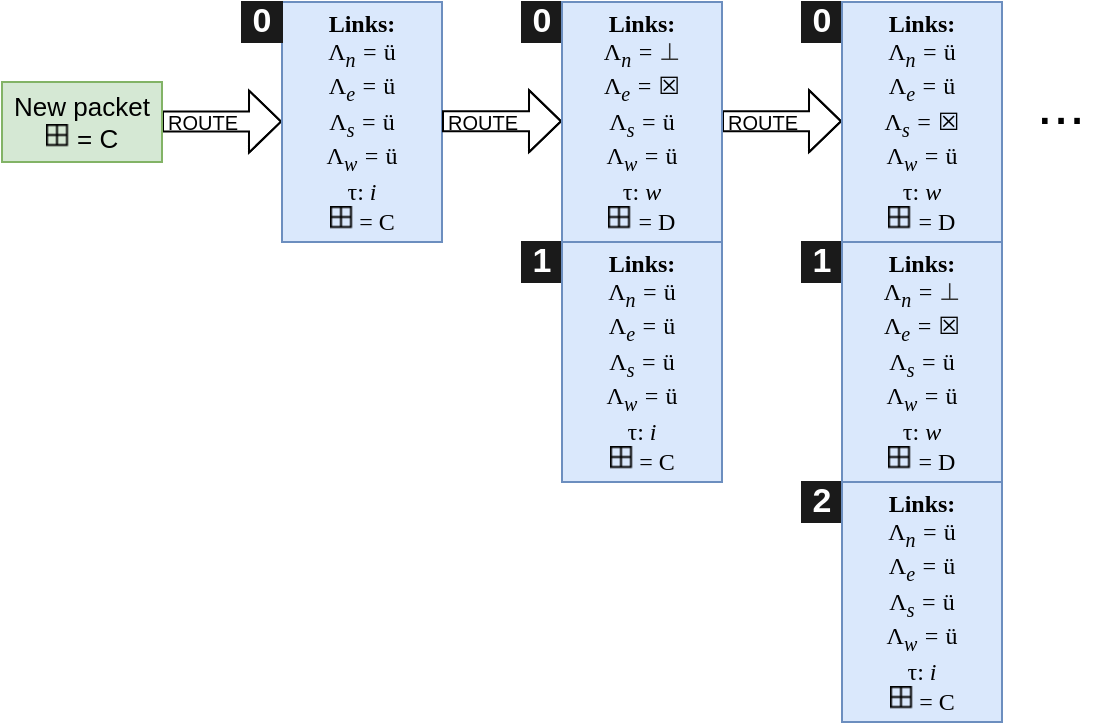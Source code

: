 <mxfile version="13.2.4" type="device"><diagram id="74QBZsCg9uEwnmKXzU9N" name="Page-1"><mxGraphModel dx="813" dy="470" grid="1" gridSize="10" guides="1" tooltips="1" connect="1" arrows="1" fold="1" page="1" pageScale="1" pageWidth="827" pageHeight="1169" math="0" shadow="0"><root><mxCell id="0"/><mxCell id="1" parent="0"/><mxCell id="403MFuoorxIDvUBp1aZ1-1" style="edgeStyle=orthogonalEdgeStyle;rounded=0;orthogonalLoop=1;jettySize=auto;html=1;exitX=1;exitY=0.5;exitDx=0;exitDy=0;entryX=0;entryY=0.5;entryDx=0;entryDy=0;fontSize=13;shape=flexArrow;strokeWidth=1;endSize=5;" edge="1" parent="1"><mxGeometry relative="1" as="geometry"><mxPoint x="210" y="239.81" as="sourcePoint"/><mxPoint x="270" y="239.81" as="targetPoint"/><Array as="points"><mxPoint x="250" y="239.81"/><mxPoint x="250" y="239.81"/></Array></mxGeometry></mxCell><mxCell id="403MFuoorxIDvUBp1aZ1-2" value="ROUTE" style="edgeLabel;html=1;align=center;verticalAlign=middle;resizable=0;points=[];fontSize=10;labelBackgroundColor=none;" vertex="1" connectable="0" parent="403MFuoorxIDvUBp1aZ1-1"><mxGeometry x="-0.36" y="-6" relative="1" as="geometry"><mxPoint x="0.83" y="-5.8" as="offset"/></mxGeometry></mxCell><mxCell id="403MFuoorxIDvUBp1aZ1-3" value="New packet&lt;br style=&quot;font-size: 13px&quot;&gt;&lt;img src=&quot;data:image/png;base64,iVBORw0KGgoAAAANSUhEUgAAAAwAAAAMCAYAAABWdVznAAAAP0lEQVQoFWNgYGD4TwJmAAGQBnSAVwyvJJJJcHVwBjZJbGJkaQBpIgaDLSTLBiSnEjaEPjYQ42FsLkH3CiYfAMZfOMjbJRjbAAAAAElFTkSuQmCC&quot; alt=&quot;&quot;&gt;&amp;nbsp;= C" style="rounded=0;whiteSpace=wrap;html=1;fillColor=#d5e8d4;strokeColor=#82b366;fontSize=13;" vertex="1" parent="1"><mxGeometry x="130" y="220" width="80" height="40" as="geometry"/></mxCell><mxCell id="403MFuoorxIDvUBp1aZ1-4" value="&lt;b&gt;Links:&lt;br&gt;&lt;/b&gt;&lt;font face=&quot;Georgia&quot;&gt;Λ&lt;i&gt;&lt;sub&gt;n&lt;/sub&gt; =&lt;/i&gt;&lt;/font&gt;&amp;nbsp;&lt;font face=&quot;Wingdings&quot;&gt;ü&lt;/font&gt;&lt;br&gt;&lt;font face=&quot;Georgia&quot;&gt;Λ&lt;i&gt;&lt;sub&gt;e&lt;/sub&gt;&amp;nbsp;=&lt;/i&gt;&lt;/font&gt;&amp;nbsp;&lt;span style=&quot;font-family: &amp;#34;wingdings&amp;#34;&quot;&gt;ü&lt;/span&gt;&lt;br&gt;&lt;font face=&quot;Georgia&quot;&gt;Λ&lt;i&gt;&lt;sub&gt;s&lt;/sub&gt;&amp;nbsp;=&lt;/i&gt;&lt;/font&gt;&amp;nbsp;&lt;span style=&quot;font-family: &amp;#34;wingdings&amp;#34;&quot;&gt;ü&lt;/span&gt;&lt;br&gt;&lt;font face=&quot;Georgia&quot;&gt;Λ&lt;i&gt;&lt;sub&gt;w&lt;/sub&gt;&amp;nbsp;=&lt;/i&gt;&lt;/font&gt;&amp;nbsp;&lt;span style=&quot;font-family: &amp;#34;wingdings&amp;#34;&quot;&gt;ü&lt;/span&gt;&lt;br&gt;&lt;font face=&quot;Georgia&quot;&gt;τ&lt;/font&gt;: &lt;font face=&quot;Georgia&quot;&gt;&lt;i&gt;i&lt;/i&gt;&lt;/font&gt;&lt;br&gt;&lt;img src=&quot;data:image/png;base64,iVBORw0KGgoAAAANSUhEUgAAAAwAAAAMCAYAAABWdVznAAAAP0lEQVQoFWNgYGD4TwJmAAGQBnSAVwyvJJJJcHVwBjZJbGJkaQBpIgaDLSTLBiSnEjaEPjYQ42FsLkH3CiYfAMZfOMjbJRjbAAAAAElFTkSuQmCC&quot; alt=&quot;&quot;&gt;&amp;nbsp;=&amp;nbsp;C" style="rounded=0;whiteSpace=wrap;html=1;fillColor=#dae8fc;strokeColor=#6c8ebf;spacing=1;fontFamily=Wingdings 2;" vertex="1" parent="1"><mxGeometry x="270" y="180" width="80" height="120" as="geometry"/></mxCell><mxCell id="403MFuoorxIDvUBp1aZ1-5" value="0" style="whiteSpace=wrap;html=1;aspect=fixed;fontSize=17;fillColor=#1A1A1A;strokeColor=#1A1A1A;fontColor=#ffffff;fontStyle=1;horizontal=1;" vertex="1" parent="1"><mxGeometry x="250" y="180" width="20" height="20" as="geometry"/></mxCell><mxCell id="403MFuoorxIDvUBp1aZ1-6" style="edgeStyle=orthogonalEdgeStyle;rounded=0;orthogonalLoop=1;jettySize=auto;html=1;exitX=1;exitY=0.5;exitDx=0;exitDy=0;entryX=0;entryY=0.5;entryDx=0;entryDy=0;fontSize=13;shape=flexArrow;strokeWidth=1;endSize=5;" edge="1" parent="1"><mxGeometry relative="1" as="geometry"><mxPoint x="350" y="239.61" as="sourcePoint"/><mxPoint x="410" y="239.61" as="targetPoint"/><Array as="points"><mxPoint x="390" y="239.61"/><mxPoint x="390" y="239.61"/></Array></mxGeometry></mxCell><mxCell id="403MFuoorxIDvUBp1aZ1-7" value="ROUTE" style="edgeLabel;html=1;align=center;verticalAlign=middle;resizable=0;points=[];fontSize=10;labelBackgroundColor=none;" vertex="1" connectable="0" parent="403MFuoorxIDvUBp1aZ1-6"><mxGeometry x="-0.36" y="-6" relative="1" as="geometry"><mxPoint x="0.83" y="-5.8" as="offset"/></mxGeometry></mxCell><mxCell id="403MFuoorxIDvUBp1aZ1-9" value="0" style="whiteSpace=wrap;html=1;aspect=fixed;fontSize=17;fillColor=#1A1A1A;strokeColor=#1A1A1A;fontColor=#ffffff;fontStyle=1;horizontal=1;" vertex="1" parent="1"><mxGeometry x="390" y="180" width="20" height="20" as="geometry"/></mxCell><mxCell id="403MFuoorxIDvUBp1aZ1-11" value="0" style="whiteSpace=wrap;html=1;aspect=fixed;fontSize=17;fillColor=#1A1A1A;strokeColor=#1A1A1A;fontColor=#ffffff;fontStyle=1;horizontal=1;" vertex="1" parent="1"><mxGeometry x="530" y="180" width="20" height="20" as="geometry"/></mxCell><mxCell id="403MFuoorxIDvUBp1aZ1-13" value="1" style="whiteSpace=wrap;html=1;aspect=fixed;fontSize=17;fillColor=#1A1A1A;strokeColor=#1A1A1A;fontColor=#ffffff;fontStyle=1;horizontal=1;" vertex="1" parent="1"><mxGeometry x="390" y="300" width="20" height="20" as="geometry"/></mxCell><mxCell id="403MFuoorxIDvUBp1aZ1-15" value="1" style="whiteSpace=wrap;html=1;aspect=fixed;fontSize=17;fillColor=#1A1A1A;strokeColor=#1A1A1A;fontColor=#ffffff;fontStyle=1;horizontal=1;" vertex="1" parent="1"><mxGeometry x="530" y="300" width="20" height="20" as="geometry"/></mxCell><mxCell id="403MFuoorxIDvUBp1aZ1-17" value="2" style="whiteSpace=wrap;html=1;aspect=fixed;fontSize=17;fillColor=#1A1A1A;strokeColor=#1A1A1A;fontColor=#ffffff;fontStyle=1;horizontal=1;" vertex="1" parent="1"><mxGeometry x="530" y="420" width="20" height="20" as="geometry"/></mxCell><mxCell id="403MFuoorxIDvUBp1aZ1-18" style="edgeStyle=orthogonalEdgeStyle;rounded=0;orthogonalLoop=1;jettySize=auto;html=1;exitX=1;exitY=0.5;exitDx=0;exitDy=0;entryX=0;entryY=0.5;entryDx=0;entryDy=0;fontSize=13;shape=flexArrow;strokeWidth=1;endSize=5;" edge="1" parent="1"><mxGeometry relative="1" as="geometry"><mxPoint x="490" y="239.61" as="sourcePoint"/><mxPoint x="550" y="239.61" as="targetPoint"/><Array as="points"><mxPoint x="530" y="239.61"/><mxPoint x="530" y="239.61"/></Array></mxGeometry></mxCell><mxCell id="403MFuoorxIDvUBp1aZ1-19" value="ROUTE" style="edgeLabel;html=1;align=center;verticalAlign=middle;resizable=0;points=[];fontSize=10;labelBackgroundColor=none;" vertex="1" connectable="0" parent="403MFuoorxIDvUBp1aZ1-18"><mxGeometry x="-0.36" y="-6" relative="1" as="geometry"><mxPoint x="0.83" y="-5.8" as="offset"/></mxGeometry></mxCell><mxCell id="403MFuoorxIDvUBp1aZ1-20" value="..." style="text;html=1;align=center;verticalAlign=middle;resizable=0;points=[];autosize=1;fontSize=29;" vertex="1" parent="1"><mxGeometry x="639" y="211" width="40" height="40" as="geometry"/></mxCell><mxCell id="403MFuoorxIDvUBp1aZ1-29" value="&lt;b&gt;Links:&lt;br&gt;&lt;/b&gt;&lt;font face=&quot;Georgia&quot;&gt;Λ&lt;i&gt;&lt;sub&gt;n&lt;/sub&gt; =&lt;/i&gt;&lt;/font&gt;&amp;nbsp;&lt;font face=&quot;Wingdings&quot;&gt;ü&lt;/font&gt;&lt;br&gt;&lt;font face=&quot;Georgia&quot;&gt;Λ&lt;i&gt;&lt;sub&gt;e&lt;/sub&gt;&amp;nbsp;=&lt;/i&gt;&lt;/font&gt;&amp;nbsp;&lt;span style=&quot;font-family: &amp;#34;wingdings&amp;#34;&quot;&gt;ü&lt;/span&gt;&lt;br&gt;&lt;font face=&quot;Georgia&quot;&gt;Λ&lt;i&gt;&lt;sub&gt;s&lt;/sub&gt;&amp;nbsp;=&lt;/i&gt;&lt;/font&gt;&amp;nbsp;&lt;span style=&quot;font-family: &amp;#34;wingdings&amp;#34;&quot;&gt;ü&lt;/span&gt;&lt;br&gt;&lt;font face=&quot;Georgia&quot;&gt;Λ&lt;i&gt;&lt;sub&gt;w&lt;/sub&gt;&amp;nbsp;=&lt;/i&gt;&lt;/font&gt;&amp;nbsp;&lt;span style=&quot;font-family: &amp;#34;wingdings&amp;#34;&quot;&gt;ü&lt;/span&gt;&lt;br&gt;&lt;font face=&quot;Georgia&quot;&gt;τ&lt;/font&gt;: &lt;font face=&quot;Georgia&quot;&gt;&lt;i&gt;i&lt;/i&gt;&lt;/font&gt;&lt;br&gt;&lt;img src=&quot;data:image/png;base64,iVBORw0KGgoAAAANSUhEUgAAAAwAAAAMCAYAAABWdVznAAAAP0lEQVQoFWNgYGD4TwJmAAGQBnSAVwyvJJJJcHVwBjZJbGJkaQBpIgaDLSTLBiSnEjaEPjYQ42FsLkH3CiYfAMZfOMjbJRjbAAAAAElFTkSuQmCC&quot; alt=&quot;&quot;&gt;&amp;nbsp;=&amp;nbsp;C" style="rounded=0;whiteSpace=wrap;html=1;fillColor=#dae8fc;strokeColor=#6c8ebf;spacing=1;fontFamily=Wingdings 2;" vertex="1" parent="1"><mxGeometry x="410" y="300" width="80" height="120" as="geometry"/></mxCell><mxCell id="403MFuoorxIDvUBp1aZ1-32" value="&lt;b&gt;Links:&lt;br&gt;&lt;/b&gt;&lt;font face=&quot;Georgia&quot;&gt;Λ&lt;i&gt;&lt;sub&gt;n&lt;/sub&gt; =&lt;/i&gt;&lt;/font&gt;&amp;nbsp;&lt;span style=&quot;color: rgb(51 , 51 , 51) ; text-align: left&quot;&gt;&lt;font face=&quot;Georgia&quot;&gt;⊥&lt;/font&gt;&lt;/span&gt;&lt;br&gt;&lt;font face=&quot;Georgia&quot;&gt;Λ&lt;/font&gt;&lt;sub style=&quot;font-style: italic ; font-family: &amp;#34;georgia&amp;#34;&quot;&gt;e&lt;/sub&gt;&lt;font face=&quot;Georgia&quot; style=&quot;font-style: italic&quot;&gt;&amp;nbsp;=&lt;/font&gt;&lt;i&gt;&amp;nbsp;&lt;/i&gt;☒&lt;br&gt;&lt;font face=&quot;Georgia&quot;&gt;Λ&lt;i&gt;&lt;sub&gt;s&lt;/sub&gt;&amp;nbsp;=&lt;/i&gt;&lt;/font&gt;&amp;nbsp;&lt;span style=&quot;font-family: &amp;#34;wingdings&amp;#34;&quot;&gt;ü&lt;/span&gt;&lt;br&gt;&lt;font face=&quot;Georgia&quot;&gt;Λ&lt;i&gt;&lt;sub&gt;w&lt;/sub&gt;&amp;nbsp;=&lt;/i&gt;&lt;/font&gt;&amp;nbsp;&lt;span style=&quot;font-family: &amp;#34;wingdings&amp;#34;&quot;&gt;ü&lt;/span&gt;&lt;br&gt;&lt;font face=&quot;Georgia&quot;&gt;τ&lt;/font&gt;: &lt;font face=&quot;Georgia&quot;&gt;&lt;i&gt;w&lt;/i&gt;&lt;/font&gt;&lt;br&gt;&lt;img src=&quot;data:image/png;base64,iVBORw0KGgoAAAANSUhEUgAAAAwAAAAMCAYAAABWdVznAAAAP0lEQVQoFWNgYGD4TwJmAAGQBnSAVwyvJJJJcHVwBjZJbGJkaQBpIgaDLSTLBiSnEjaEPjYQ42FsLkH3CiYfAMZfOMjbJRjbAAAAAElFTkSuQmCC&quot; alt=&quot;&quot;&gt;&amp;nbsp;= D" style="rounded=0;whiteSpace=wrap;html=1;fillColor=#dae8fc;strokeColor=#6c8ebf;spacing=1;fontFamily=Wingdings 2;" vertex="1" parent="1"><mxGeometry x="410" y="180" width="80" height="120" as="geometry"/></mxCell><mxCell id="403MFuoorxIDvUBp1aZ1-34" value="&lt;b&gt;Links:&lt;br&gt;&lt;/b&gt;&lt;font face=&quot;Georgia&quot;&gt;Λ&lt;i&gt;&lt;sub&gt;n&lt;/sub&gt; =&lt;/i&gt;&lt;/font&gt;&amp;nbsp;&lt;font face=&quot;Wingdings&quot;&gt;ü&lt;/font&gt;&lt;br&gt;&lt;font face=&quot;Georgia&quot;&gt;Λ&lt;i&gt;&lt;sub&gt;e&lt;/sub&gt;&amp;nbsp;=&lt;/i&gt;&lt;/font&gt;&amp;nbsp;&lt;span style=&quot;font-family: &amp;#34;wingdings&amp;#34;&quot;&gt;ü&lt;/span&gt;&lt;br&gt;&lt;font face=&quot;Georgia&quot;&gt;Λ&lt;i&gt;&lt;sub&gt;s&lt;/sub&gt;&amp;nbsp;=&lt;/i&gt;&lt;/font&gt;&amp;nbsp;&lt;span style=&quot;font-family: &amp;#34;wingdings&amp;#34;&quot;&gt;ü&lt;/span&gt;&lt;br&gt;&lt;font face=&quot;Georgia&quot;&gt;Λ&lt;i&gt;&lt;sub&gt;w&lt;/sub&gt;&amp;nbsp;=&lt;/i&gt;&lt;/font&gt;&amp;nbsp;&lt;span style=&quot;font-family: &amp;#34;wingdings&amp;#34;&quot;&gt;ü&lt;/span&gt;&lt;br&gt;&lt;font face=&quot;Georgia&quot;&gt;τ&lt;/font&gt;: &lt;font face=&quot;Georgia&quot;&gt;&lt;i&gt;i&lt;/i&gt;&lt;/font&gt;&lt;br&gt;&lt;img src=&quot;data:image/png;base64,iVBORw0KGgoAAAANSUhEUgAAAAwAAAAMCAYAAABWdVznAAAAP0lEQVQoFWNgYGD4TwJmAAGQBnSAVwyvJJJJcHVwBjZJbGJkaQBpIgaDLSTLBiSnEjaEPjYQ42FsLkH3CiYfAMZfOMjbJRjbAAAAAElFTkSuQmCC&quot; alt=&quot;&quot;&gt;&amp;nbsp;=&amp;nbsp;C" style="rounded=0;whiteSpace=wrap;html=1;fillColor=#dae8fc;strokeColor=#6c8ebf;spacing=1;fontFamily=Wingdings 2;" vertex="1" parent="1"><mxGeometry x="550" y="420" width="80" height="120" as="geometry"/></mxCell><mxCell id="403MFuoorxIDvUBp1aZ1-35" value="&lt;b&gt;Links:&lt;br&gt;&lt;/b&gt;&lt;font face=&quot;Georgia&quot;&gt;Λ&lt;i&gt;&lt;sub&gt;n&lt;/sub&gt; =&lt;/i&gt;&lt;/font&gt;&amp;nbsp;&lt;span style=&quot;color: rgb(51 , 51 , 51) ; text-align: left&quot;&gt;&lt;font face=&quot;Georgia&quot;&gt;⊥&lt;/font&gt;&lt;/span&gt;&lt;br&gt;&lt;font face=&quot;Georgia&quot;&gt;Λ&lt;/font&gt;&lt;sub style=&quot;font-style: italic ; font-family: &amp;#34;georgia&amp;#34;&quot;&gt;e&lt;/sub&gt;&lt;font face=&quot;Georgia&quot; style=&quot;font-style: italic&quot;&gt;&amp;nbsp;=&lt;/font&gt;&lt;i&gt;&amp;nbsp;&lt;/i&gt;☒&lt;br&gt;&lt;font face=&quot;Georgia&quot;&gt;Λ&lt;i&gt;&lt;sub&gt;s&lt;/sub&gt;&amp;nbsp;=&lt;/i&gt;&lt;/font&gt;&amp;nbsp;&lt;span style=&quot;font-family: &amp;#34;wingdings&amp;#34;&quot;&gt;ü&lt;/span&gt;&lt;br&gt;&lt;font face=&quot;Georgia&quot;&gt;Λ&lt;i&gt;&lt;sub&gt;w&lt;/sub&gt;&amp;nbsp;=&lt;/i&gt;&lt;/font&gt;&amp;nbsp;&lt;span style=&quot;font-family: &amp;#34;wingdings&amp;#34;&quot;&gt;ü&lt;/span&gt;&lt;br&gt;&lt;font face=&quot;Georgia&quot;&gt;τ&lt;/font&gt;: &lt;font face=&quot;Georgia&quot;&gt;&lt;i&gt;w&lt;/i&gt;&lt;/font&gt;&lt;br&gt;&lt;img src=&quot;data:image/png;base64,iVBORw0KGgoAAAANSUhEUgAAAAwAAAAMCAYAAABWdVznAAAAP0lEQVQoFWNgYGD4TwJmAAGQBnSAVwyvJJJJcHVwBjZJbGJkaQBpIgaDLSTLBiSnEjaEPjYQ42FsLkH3CiYfAMZfOMjbJRjbAAAAAElFTkSuQmCC&quot; alt=&quot;&quot;&gt;&amp;nbsp;= D" style="rounded=0;whiteSpace=wrap;html=1;fillColor=#dae8fc;strokeColor=#6c8ebf;spacing=1;fontFamily=Wingdings 2;" vertex="1" parent="1"><mxGeometry x="550" y="300" width="80" height="120" as="geometry"/></mxCell><mxCell id="403MFuoorxIDvUBp1aZ1-36" value="&lt;b&gt;Links:&lt;br&gt;&lt;/b&gt;&lt;font face=&quot;Georgia&quot;&gt;Λ&lt;i&gt;&lt;sub&gt;n&lt;/sub&gt; =&lt;/i&gt;&lt;/font&gt;&amp;nbsp;&lt;span style=&quot;font-family: &amp;#34;wingdings&amp;#34;&quot;&gt;ü&lt;/span&gt;&lt;br&gt;&lt;font face=&quot;Georgia&quot;&gt;Λ&lt;/font&gt;&lt;sub style=&quot;font-style: italic ; font-family: &amp;#34;georgia&amp;#34;&quot;&gt;e&lt;/sub&gt;&lt;font face=&quot;Georgia&quot; style=&quot;font-style: italic&quot;&gt;&amp;nbsp;=&lt;/font&gt;&lt;i&gt;&amp;nbsp;&lt;/i&gt;&lt;span style=&quot;font-family: &amp;#34;wingdings&amp;#34;&quot;&gt;ü&lt;/span&gt;&lt;br&gt;&lt;font face=&quot;Georgia&quot;&gt;Λ&lt;i&gt;&lt;sub&gt;s&lt;/sub&gt;&amp;nbsp;=&lt;/i&gt;&lt;/font&gt;&amp;nbsp;☒&lt;br&gt;&lt;font face=&quot;Georgia&quot;&gt;Λ&lt;i&gt;&lt;sub&gt;w&lt;/sub&gt;&amp;nbsp;=&lt;/i&gt;&lt;/font&gt;&amp;nbsp;&lt;span style=&quot;font-family: &amp;#34;wingdings&amp;#34;&quot;&gt;ü&lt;/span&gt;&lt;br&gt;&lt;font face=&quot;Georgia&quot;&gt;τ&lt;/font&gt;: &lt;font face=&quot;Georgia&quot;&gt;&lt;i&gt;w&lt;/i&gt;&lt;/font&gt;&lt;br&gt;&lt;img src=&quot;data:image/png;base64,iVBORw0KGgoAAAANSUhEUgAAAAwAAAAMCAYAAABWdVznAAAAP0lEQVQoFWNgYGD4TwJmAAGQBnSAVwyvJJJJcHVwBjZJbGJkaQBpIgaDLSTLBiSnEjaEPjYQ42FsLkH3CiYfAMZfOMjbJRjbAAAAAElFTkSuQmCC&quot; alt=&quot;&quot;&gt;&amp;nbsp;= D" style="rounded=0;whiteSpace=wrap;html=1;fillColor=#dae8fc;strokeColor=#6c8ebf;spacing=1;fontFamily=Wingdings 2;" vertex="1" parent="1"><mxGeometry x="550" y="180" width="80" height="120" as="geometry"/></mxCell></root></mxGraphModel></diagram></mxfile>